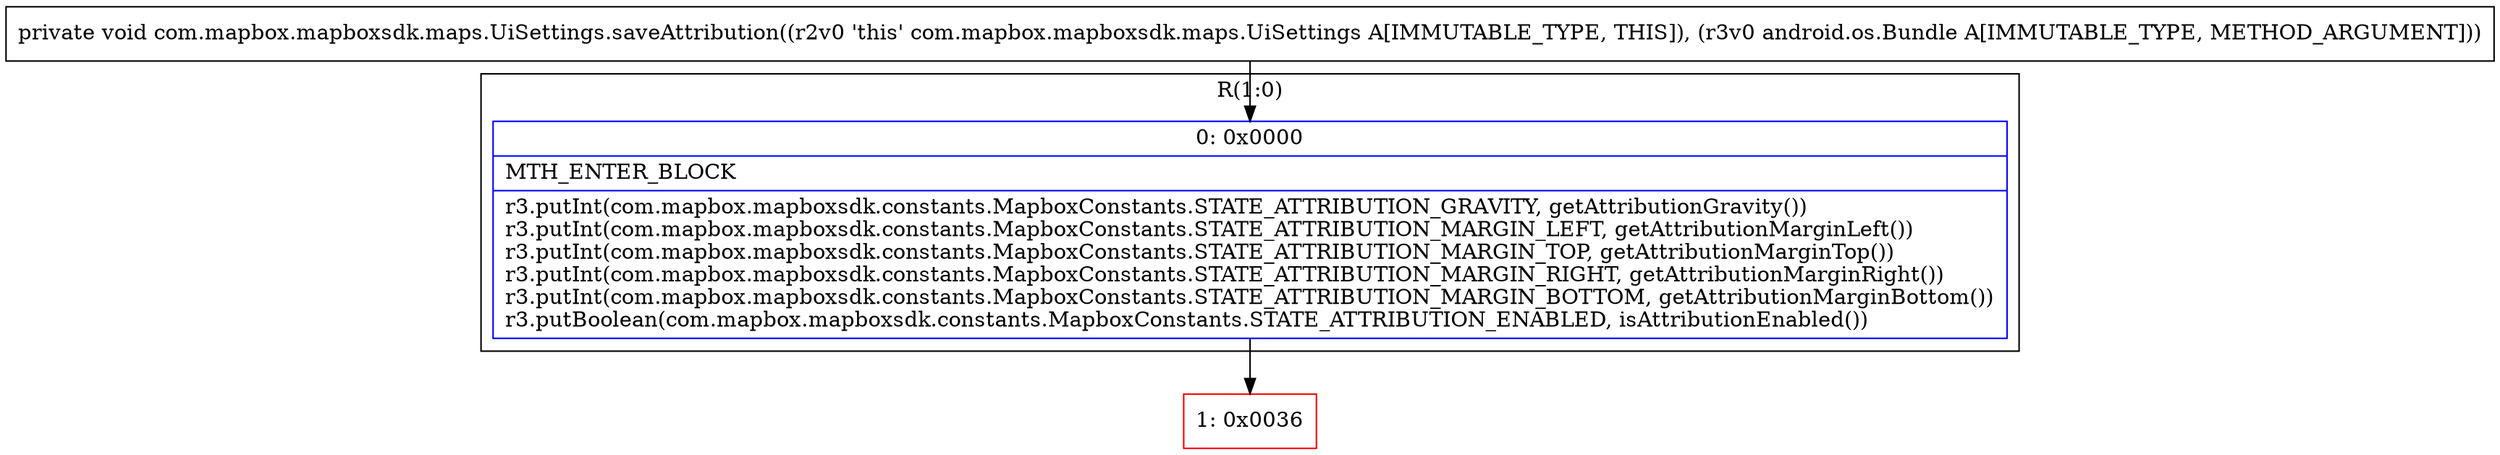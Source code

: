 digraph "CFG forcom.mapbox.mapboxsdk.maps.UiSettings.saveAttribution(Landroid\/os\/Bundle;)V" {
subgraph cluster_Region_1577980880 {
label = "R(1:0)";
node [shape=record,color=blue];
Node_0 [shape=record,label="{0\:\ 0x0000|MTH_ENTER_BLOCK\l|r3.putInt(com.mapbox.mapboxsdk.constants.MapboxConstants.STATE_ATTRIBUTION_GRAVITY, getAttributionGravity())\lr3.putInt(com.mapbox.mapboxsdk.constants.MapboxConstants.STATE_ATTRIBUTION_MARGIN_LEFT, getAttributionMarginLeft())\lr3.putInt(com.mapbox.mapboxsdk.constants.MapboxConstants.STATE_ATTRIBUTION_MARGIN_TOP, getAttributionMarginTop())\lr3.putInt(com.mapbox.mapboxsdk.constants.MapboxConstants.STATE_ATTRIBUTION_MARGIN_RIGHT, getAttributionMarginRight())\lr3.putInt(com.mapbox.mapboxsdk.constants.MapboxConstants.STATE_ATTRIBUTION_MARGIN_BOTTOM, getAttributionMarginBottom())\lr3.putBoolean(com.mapbox.mapboxsdk.constants.MapboxConstants.STATE_ATTRIBUTION_ENABLED, isAttributionEnabled())\l}"];
}
Node_1 [shape=record,color=red,label="{1\:\ 0x0036}"];
MethodNode[shape=record,label="{private void com.mapbox.mapboxsdk.maps.UiSettings.saveAttribution((r2v0 'this' com.mapbox.mapboxsdk.maps.UiSettings A[IMMUTABLE_TYPE, THIS]), (r3v0 android.os.Bundle A[IMMUTABLE_TYPE, METHOD_ARGUMENT])) }"];
MethodNode -> Node_0;
Node_0 -> Node_1;
}

